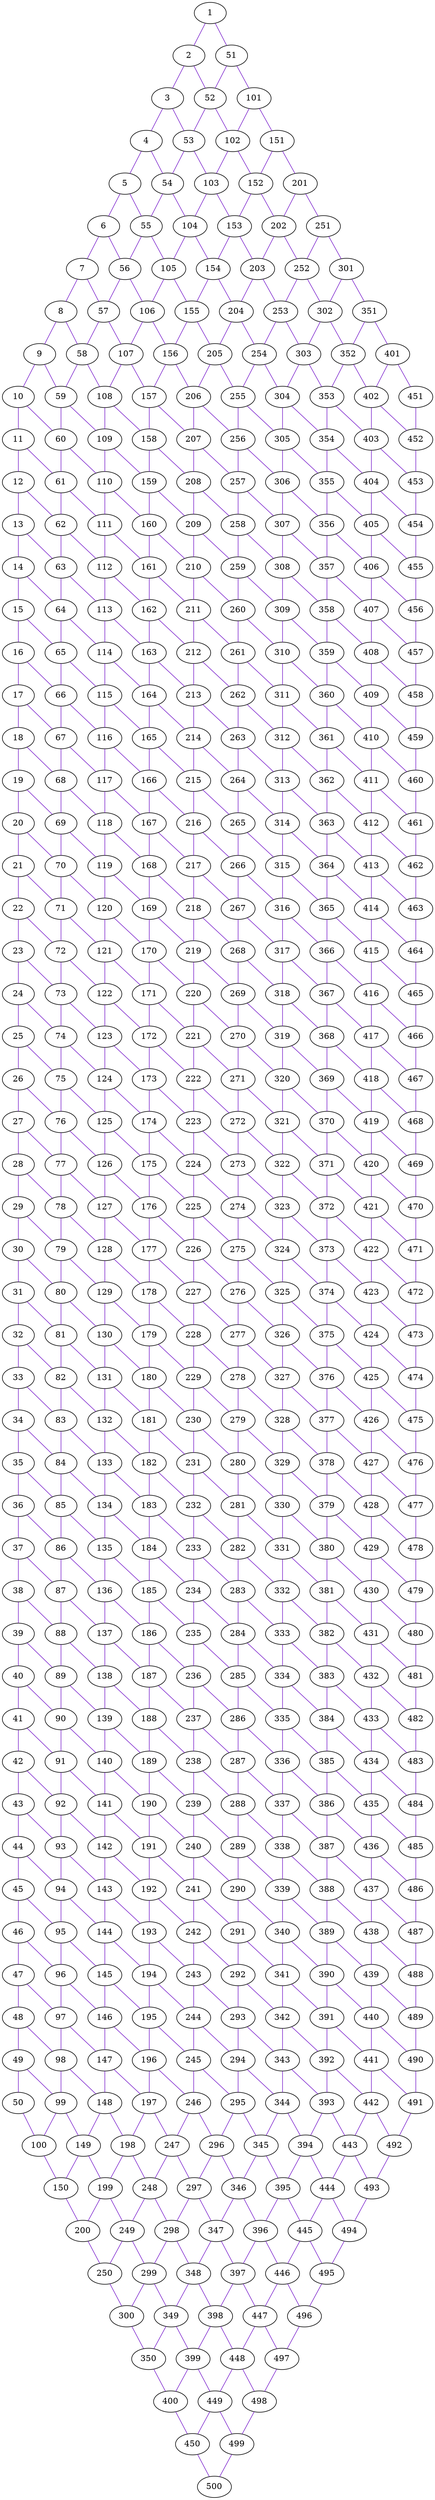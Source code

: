 digraph grafoMalla_m_50_n_10 {
edge [dir=none, color=purple3]
1;
2;
3;
4;
5;
6;
7;
8;
9;
10;
11;
12;
13;
14;
15;
16;
17;
18;
19;
20;
21;
22;
23;
24;
25;
26;
27;
28;
29;
30;
31;
32;
33;
34;
35;
36;
37;
38;
39;
40;
41;
42;
43;
44;
45;
46;
47;
48;
49;
50;
51;
52;
53;
54;
55;
56;
57;
58;
59;
60;
61;
62;
63;
64;
65;
66;
67;
68;
69;
70;
71;
72;
73;
74;
75;
76;
77;
78;
79;
80;
81;
82;
83;
84;
85;
86;
87;
88;
89;
90;
91;
92;
93;
94;
95;
96;
97;
98;
99;
100;
101;
102;
103;
104;
105;
106;
107;
108;
109;
110;
111;
112;
113;
114;
115;
116;
117;
118;
119;
120;
121;
122;
123;
124;
125;
126;
127;
128;
129;
130;
131;
132;
133;
134;
135;
136;
137;
138;
139;
140;
141;
142;
143;
144;
145;
146;
147;
148;
149;
150;
151;
152;
153;
154;
155;
156;
157;
158;
159;
160;
161;
162;
163;
164;
165;
166;
167;
168;
169;
170;
171;
172;
173;
174;
175;
176;
177;
178;
179;
180;
181;
182;
183;
184;
185;
186;
187;
188;
189;
190;
191;
192;
193;
194;
195;
196;
197;
198;
199;
200;
201;
202;
203;
204;
205;
206;
207;
208;
209;
210;
211;
212;
213;
214;
215;
216;
217;
218;
219;
220;
221;
222;
223;
224;
225;
226;
227;
228;
229;
230;
231;
232;
233;
234;
235;
236;
237;
238;
239;
240;
241;
242;
243;
244;
245;
246;
247;
248;
249;
250;
251;
252;
253;
254;
255;
256;
257;
258;
259;
260;
261;
262;
263;
264;
265;
266;
267;
268;
269;
270;
271;
272;
273;
274;
275;
276;
277;
278;
279;
280;
281;
282;
283;
284;
285;
286;
287;
288;
289;
290;
291;
292;
293;
294;
295;
296;
297;
298;
299;
300;
301;
302;
303;
304;
305;
306;
307;
308;
309;
310;
311;
312;
313;
314;
315;
316;
317;
318;
319;
320;
321;
322;
323;
324;
325;
326;
327;
328;
329;
330;
331;
332;
333;
334;
335;
336;
337;
338;
339;
340;
341;
342;
343;
344;
345;
346;
347;
348;
349;
350;
351;
352;
353;
354;
355;
356;
357;
358;
359;
360;
361;
362;
363;
364;
365;
366;
367;
368;
369;
370;
371;
372;
373;
374;
375;
376;
377;
378;
379;
380;
381;
382;
383;
384;
385;
386;
387;
388;
389;
390;
391;
392;
393;
394;
395;
396;
397;
398;
399;
400;
401;
402;
403;
404;
405;
406;
407;
408;
409;
410;
411;
412;
413;
414;
415;
416;
417;
418;
419;
420;
421;
422;
423;
424;
425;
426;
427;
428;
429;
430;
431;
432;
433;
434;
435;
436;
437;
438;
439;
440;
441;
442;
443;
444;
445;
446;
447;
448;
449;
450;
451;
452;
453;
454;
455;
456;
457;
458;
459;
460;
461;
462;
463;
464;
465;
466;
467;
468;
469;
470;
471;
472;
473;
474;
475;
476;
477;
478;
479;
480;
481;
482;
483;
484;
485;
486;
487;
488;
489;
490;
491;
492;
493;
494;
495;
496;
497;
498;
499;
500;
1 -> 2;
1 -> 51;
2 -> 3;
2 -> 52;
3 -> 4;
3 -> 53;
4 -> 5;
4 -> 54;
5 -> 6;
5 -> 55;
6 -> 7;
6 -> 56;
7 -> 8;
7 -> 57;
8 -> 9;
8 -> 58;
9 -> 10;
9 -> 59;
10 -> 11;
10 -> 60;
11 -> 12;
11 -> 61;
12 -> 13;
12 -> 62;
13 -> 14;
13 -> 63;
14 -> 15;
14 -> 64;
15 -> 16;
15 -> 65;
16 -> 17;
16 -> 66;
17 -> 18;
17 -> 67;
18 -> 19;
18 -> 68;
19 -> 20;
19 -> 69;
20 -> 21;
20 -> 70;
21 -> 22;
21 -> 71;
22 -> 23;
22 -> 72;
23 -> 24;
23 -> 73;
24 -> 25;
24 -> 74;
25 -> 26;
25 -> 75;
26 -> 27;
26 -> 76;
27 -> 28;
27 -> 77;
28 -> 29;
28 -> 78;
29 -> 30;
29 -> 79;
30 -> 31;
30 -> 80;
31 -> 32;
31 -> 81;
32 -> 33;
32 -> 82;
33 -> 34;
33 -> 83;
34 -> 35;
34 -> 84;
35 -> 36;
35 -> 85;
36 -> 37;
36 -> 86;
37 -> 38;
37 -> 87;
38 -> 39;
38 -> 88;
39 -> 40;
39 -> 89;
40 -> 41;
40 -> 90;
41 -> 42;
41 -> 91;
42 -> 43;
42 -> 92;
43 -> 44;
43 -> 93;
44 -> 45;
44 -> 94;
45 -> 46;
45 -> 95;
46 -> 47;
46 -> 96;
47 -> 48;
47 -> 97;
48 -> 49;
48 -> 98;
49 -> 50;
49 -> 99;
50 -> 100;
51 -> 52;
51 -> 101;
52 -> 53;
52 -> 102;
53 -> 54;
53 -> 103;
54 -> 55;
54 -> 104;
55 -> 56;
55 -> 105;
56 -> 57;
56 -> 106;
57 -> 58;
57 -> 107;
58 -> 59;
58 -> 108;
59 -> 60;
59 -> 109;
60 -> 61;
60 -> 110;
61 -> 62;
61 -> 111;
62 -> 63;
62 -> 112;
63 -> 64;
63 -> 113;
64 -> 65;
64 -> 114;
65 -> 66;
65 -> 115;
66 -> 67;
66 -> 116;
67 -> 68;
67 -> 117;
68 -> 69;
68 -> 118;
69 -> 70;
69 -> 119;
70 -> 71;
70 -> 120;
71 -> 72;
71 -> 121;
72 -> 73;
72 -> 122;
73 -> 74;
73 -> 123;
74 -> 75;
74 -> 124;
75 -> 76;
75 -> 125;
76 -> 77;
76 -> 126;
77 -> 78;
77 -> 127;
78 -> 79;
78 -> 128;
79 -> 80;
79 -> 129;
80 -> 81;
80 -> 130;
81 -> 82;
81 -> 131;
82 -> 83;
82 -> 132;
83 -> 84;
83 -> 133;
84 -> 85;
84 -> 134;
85 -> 86;
85 -> 135;
86 -> 87;
86 -> 136;
87 -> 88;
87 -> 137;
88 -> 89;
88 -> 138;
89 -> 90;
89 -> 139;
90 -> 91;
90 -> 140;
91 -> 92;
91 -> 141;
92 -> 93;
92 -> 142;
93 -> 94;
93 -> 143;
94 -> 95;
94 -> 144;
95 -> 96;
95 -> 145;
96 -> 97;
96 -> 146;
97 -> 98;
97 -> 147;
98 -> 99;
98 -> 148;
99 -> 100;
99 -> 149;
100 -> 150;
101 -> 102;
101 -> 151;
102 -> 103;
102 -> 152;
103 -> 104;
103 -> 153;
104 -> 105;
104 -> 154;
105 -> 106;
105 -> 155;
106 -> 107;
106 -> 156;
107 -> 108;
107 -> 157;
108 -> 109;
108 -> 158;
109 -> 110;
109 -> 159;
110 -> 111;
110 -> 160;
111 -> 112;
111 -> 161;
112 -> 113;
112 -> 162;
113 -> 114;
113 -> 163;
114 -> 115;
114 -> 164;
115 -> 116;
115 -> 165;
116 -> 117;
116 -> 166;
117 -> 118;
117 -> 167;
118 -> 119;
118 -> 168;
119 -> 120;
119 -> 169;
120 -> 121;
120 -> 170;
121 -> 122;
121 -> 171;
122 -> 123;
122 -> 172;
123 -> 124;
123 -> 173;
124 -> 125;
124 -> 174;
125 -> 126;
125 -> 175;
126 -> 127;
126 -> 176;
127 -> 128;
127 -> 177;
128 -> 129;
128 -> 178;
129 -> 130;
129 -> 179;
130 -> 131;
130 -> 180;
131 -> 132;
131 -> 181;
132 -> 133;
132 -> 182;
133 -> 134;
133 -> 183;
134 -> 135;
134 -> 184;
135 -> 136;
135 -> 185;
136 -> 137;
136 -> 186;
137 -> 138;
137 -> 187;
138 -> 139;
138 -> 188;
139 -> 140;
139 -> 189;
140 -> 141;
140 -> 190;
141 -> 142;
141 -> 191;
142 -> 143;
142 -> 192;
143 -> 144;
143 -> 193;
144 -> 145;
144 -> 194;
145 -> 146;
145 -> 195;
146 -> 147;
146 -> 196;
147 -> 148;
147 -> 197;
148 -> 149;
148 -> 198;
149 -> 150;
149 -> 199;
150 -> 200;
151 -> 152;
151 -> 201;
152 -> 153;
152 -> 202;
153 -> 154;
153 -> 203;
154 -> 155;
154 -> 204;
155 -> 156;
155 -> 205;
156 -> 157;
156 -> 206;
157 -> 158;
157 -> 207;
158 -> 159;
158 -> 208;
159 -> 160;
159 -> 209;
160 -> 161;
160 -> 210;
161 -> 162;
161 -> 211;
162 -> 163;
162 -> 212;
163 -> 164;
163 -> 213;
164 -> 165;
164 -> 214;
165 -> 166;
165 -> 215;
166 -> 167;
166 -> 216;
167 -> 168;
167 -> 217;
168 -> 169;
168 -> 218;
169 -> 170;
169 -> 219;
170 -> 171;
170 -> 220;
171 -> 172;
171 -> 221;
172 -> 173;
172 -> 222;
173 -> 174;
173 -> 223;
174 -> 175;
174 -> 224;
175 -> 176;
175 -> 225;
176 -> 177;
176 -> 226;
177 -> 178;
177 -> 227;
178 -> 179;
178 -> 228;
179 -> 180;
179 -> 229;
180 -> 181;
180 -> 230;
181 -> 182;
181 -> 231;
182 -> 183;
182 -> 232;
183 -> 184;
183 -> 233;
184 -> 185;
184 -> 234;
185 -> 186;
185 -> 235;
186 -> 187;
186 -> 236;
187 -> 188;
187 -> 237;
188 -> 189;
188 -> 238;
189 -> 190;
189 -> 239;
190 -> 191;
190 -> 240;
191 -> 192;
191 -> 241;
192 -> 193;
192 -> 242;
193 -> 194;
193 -> 243;
194 -> 195;
194 -> 244;
195 -> 196;
195 -> 245;
196 -> 197;
196 -> 246;
197 -> 198;
197 -> 247;
198 -> 199;
198 -> 248;
199 -> 200;
199 -> 249;
200 -> 250;
201 -> 202;
201 -> 251;
202 -> 203;
202 -> 252;
203 -> 204;
203 -> 253;
204 -> 205;
204 -> 254;
205 -> 206;
205 -> 255;
206 -> 207;
206 -> 256;
207 -> 208;
207 -> 257;
208 -> 209;
208 -> 258;
209 -> 210;
209 -> 259;
210 -> 211;
210 -> 260;
211 -> 212;
211 -> 261;
212 -> 213;
212 -> 262;
213 -> 214;
213 -> 263;
214 -> 215;
214 -> 264;
215 -> 216;
215 -> 265;
216 -> 217;
216 -> 266;
217 -> 218;
217 -> 267;
218 -> 219;
218 -> 268;
219 -> 220;
219 -> 269;
220 -> 221;
220 -> 270;
221 -> 222;
221 -> 271;
222 -> 223;
222 -> 272;
223 -> 224;
223 -> 273;
224 -> 225;
224 -> 274;
225 -> 226;
225 -> 275;
226 -> 227;
226 -> 276;
227 -> 228;
227 -> 277;
228 -> 229;
228 -> 278;
229 -> 230;
229 -> 279;
230 -> 231;
230 -> 280;
231 -> 232;
231 -> 281;
232 -> 233;
232 -> 282;
233 -> 234;
233 -> 283;
234 -> 235;
234 -> 284;
235 -> 236;
235 -> 285;
236 -> 237;
236 -> 286;
237 -> 238;
237 -> 287;
238 -> 239;
238 -> 288;
239 -> 240;
239 -> 289;
240 -> 241;
240 -> 290;
241 -> 242;
241 -> 291;
242 -> 243;
242 -> 292;
243 -> 244;
243 -> 293;
244 -> 245;
244 -> 294;
245 -> 246;
245 -> 295;
246 -> 247;
246 -> 296;
247 -> 248;
247 -> 297;
248 -> 249;
248 -> 298;
249 -> 250;
249 -> 299;
250 -> 300;
251 -> 252;
251 -> 301;
252 -> 253;
252 -> 302;
253 -> 254;
253 -> 303;
254 -> 255;
254 -> 304;
255 -> 256;
255 -> 305;
256 -> 257;
256 -> 306;
257 -> 258;
257 -> 307;
258 -> 259;
258 -> 308;
259 -> 260;
259 -> 309;
260 -> 261;
260 -> 310;
261 -> 262;
261 -> 311;
262 -> 263;
262 -> 312;
263 -> 264;
263 -> 313;
264 -> 265;
264 -> 314;
265 -> 266;
265 -> 315;
266 -> 267;
266 -> 316;
267 -> 268;
267 -> 317;
268 -> 269;
268 -> 318;
269 -> 270;
269 -> 319;
270 -> 271;
270 -> 320;
271 -> 272;
271 -> 321;
272 -> 273;
272 -> 322;
273 -> 274;
273 -> 323;
274 -> 275;
274 -> 324;
275 -> 276;
275 -> 325;
276 -> 277;
276 -> 326;
277 -> 278;
277 -> 327;
278 -> 279;
278 -> 328;
279 -> 280;
279 -> 329;
280 -> 281;
280 -> 330;
281 -> 282;
281 -> 331;
282 -> 283;
282 -> 332;
283 -> 284;
283 -> 333;
284 -> 285;
284 -> 334;
285 -> 286;
285 -> 335;
286 -> 287;
286 -> 336;
287 -> 288;
287 -> 337;
288 -> 289;
288 -> 338;
289 -> 290;
289 -> 339;
290 -> 291;
290 -> 340;
291 -> 292;
291 -> 341;
292 -> 293;
292 -> 342;
293 -> 294;
293 -> 343;
294 -> 295;
294 -> 344;
295 -> 296;
295 -> 345;
296 -> 297;
296 -> 346;
297 -> 298;
297 -> 347;
298 -> 299;
298 -> 348;
299 -> 300;
299 -> 349;
300 -> 350;
301 -> 302;
301 -> 351;
302 -> 303;
302 -> 352;
303 -> 304;
303 -> 353;
304 -> 305;
304 -> 354;
305 -> 306;
305 -> 355;
306 -> 307;
306 -> 356;
307 -> 308;
307 -> 357;
308 -> 309;
308 -> 358;
309 -> 310;
309 -> 359;
310 -> 311;
310 -> 360;
311 -> 312;
311 -> 361;
312 -> 313;
312 -> 362;
313 -> 314;
313 -> 363;
314 -> 315;
314 -> 364;
315 -> 316;
315 -> 365;
316 -> 317;
316 -> 366;
317 -> 318;
317 -> 367;
318 -> 319;
318 -> 368;
319 -> 320;
319 -> 369;
320 -> 321;
320 -> 370;
321 -> 322;
321 -> 371;
322 -> 323;
322 -> 372;
323 -> 324;
323 -> 373;
324 -> 325;
324 -> 374;
325 -> 326;
325 -> 375;
326 -> 327;
326 -> 376;
327 -> 328;
327 -> 377;
328 -> 329;
328 -> 378;
329 -> 330;
329 -> 379;
330 -> 331;
330 -> 380;
331 -> 332;
331 -> 381;
332 -> 333;
332 -> 382;
333 -> 334;
333 -> 383;
334 -> 335;
334 -> 384;
335 -> 336;
335 -> 385;
336 -> 337;
336 -> 386;
337 -> 338;
337 -> 387;
338 -> 339;
338 -> 388;
339 -> 340;
339 -> 389;
340 -> 341;
340 -> 390;
341 -> 342;
341 -> 391;
342 -> 343;
342 -> 392;
343 -> 344;
343 -> 393;
344 -> 345;
344 -> 394;
345 -> 346;
345 -> 395;
346 -> 347;
346 -> 396;
347 -> 348;
347 -> 397;
348 -> 349;
348 -> 398;
349 -> 350;
349 -> 399;
350 -> 400;
351 -> 352;
351 -> 401;
352 -> 353;
352 -> 402;
353 -> 354;
353 -> 403;
354 -> 355;
354 -> 404;
355 -> 356;
355 -> 405;
356 -> 357;
356 -> 406;
357 -> 358;
357 -> 407;
358 -> 359;
358 -> 408;
359 -> 360;
359 -> 409;
360 -> 361;
360 -> 410;
361 -> 362;
361 -> 411;
362 -> 363;
362 -> 412;
363 -> 364;
363 -> 413;
364 -> 365;
364 -> 414;
365 -> 366;
365 -> 415;
366 -> 367;
366 -> 416;
367 -> 368;
367 -> 417;
368 -> 369;
368 -> 418;
369 -> 370;
369 -> 419;
370 -> 371;
370 -> 420;
371 -> 372;
371 -> 421;
372 -> 373;
372 -> 422;
373 -> 374;
373 -> 423;
374 -> 375;
374 -> 424;
375 -> 376;
375 -> 425;
376 -> 377;
376 -> 426;
377 -> 378;
377 -> 427;
378 -> 379;
378 -> 428;
379 -> 380;
379 -> 429;
380 -> 381;
380 -> 430;
381 -> 382;
381 -> 431;
382 -> 383;
382 -> 432;
383 -> 384;
383 -> 433;
384 -> 385;
384 -> 434;
385 -> 386;
385 -> 435;
386 -> 387;
386 -> 436;
387 -> 388;
387 -> 437;
388 -> 389;
388 -> 438;
389 -> 390;
389 -> 439;
390 -> 391;
390 -> 440;
391 -> 392;
391 -> 441;
392 -> 393;
392 -> 442;
393 -> 394;
393 -> 443;
394 -> 395;
394 -> 444;
395 -> 396;
395 -> 445;
396 -> 397;
396 -> 446;
397 -> 398;
397 -> 447;
398 -> 399;
398 -> 448;
399 -> 400;
399 -> 449;
400 -> 450;
401 -> 402;
401 -> 451;
402 -> 403;
402 -> 452;
403 -> 404;
403 -> 453;
404 -> 405;
404 -> 454;
405 -> 406;
405 -> 455;
406 -> 407;
406 -> 456;
407 -> 408;
407 -> 457;
408 -> 409;
408 -> 458;
409 -> 410;
409 -> 459;
410 -> 411;
410 -> 460;
411 -> 412;
411 -> 461;
412 -> 413;
412 -> 462;
413 -> 414;
413 -> 463;
414 -> 415;
414 -> 464;
415 -> 416;
415 -> 465;
416 -> 417;
416 -> 466;
417 -> 418;
417 -> 467;
418 -> 419;
418 -> 468;
419 -> 420;
419 -> 469;
420 -> 421;
420 -> 470;
421 -> 422;
421 -> 471;
422 -> 423;
422 -> 472;
423 -> 424;
423 -> 473;
424 -> 425;
424 -> 474;
425 -> 426;
425 -> 475;
426 -> 427;
426 -> 476;
427 -> 428;
427 -> 477;
428 -> 429;
428 -> 478;
429 -> 430;
429 -> 479;
430 -> 431;
430 -> 480;
431 -> 432;
431 -> 481;
432 -> 433;
432 -> 482;
433 -> 434;
433 -> 483;
434 -> 435;
434 -> 484;
435 -> 436;
435 -> 485;
436 -> 437;
436 -> 486;
437 -> 438;
437 -> 487;
438 -> 439;
438 -> 488;
439 -> 440;
439 -> 489;
440 -> 441;
440 -> 490;
441 -> 442;
441 -> 491;
442 -> 443;
442 -> 492;
443 -> 444;
443 -> 493;
444 -> 445;
444 -> 494;
445 -> 446;
445 -> 495;
446 -> 447;
446 -> 496;
447 -> 448;
447 -> 497;
448 -> 449;
448 -> 498;
449 -> 450;
449 -> 499;
450 -> 500;
451 -> 452;
452 -> 453;
453 -> 454;
454 -> 455;
455 -> 456;
456 -> 457;
457 -> 458;
458 -> 459;
459 -> 460;
460 -> 461;
461 -> 462;
462 -> 463;
463 -> 464;
464 -> 465;
465 -> 466;
466 -> 467;
467 -> 468;
468 -> 469;
469 -> 470;
470 -> 471;
471 -> 472;
472 -> 473;
473 -> 474;
474 -> 475;
475 -> 476;
476 -> 477;
477 -> 478;
478 -> 479;
479 -> 480;
480 -> 481;
481 -> 482;
482 -> 483;
483 -> 484;
484 -> 485;
485 -> 486;
486 -> 487;
487 -> 488;
488 -> 489;
489 -> 490;
490 -> 491;
491 -> 492;
492 -> 493;
493 -> 494;
494 -> 495;
495 -> 496;
496 -> 497;
497 -> 498;
498 -> 499;
499 -> 500;
}
